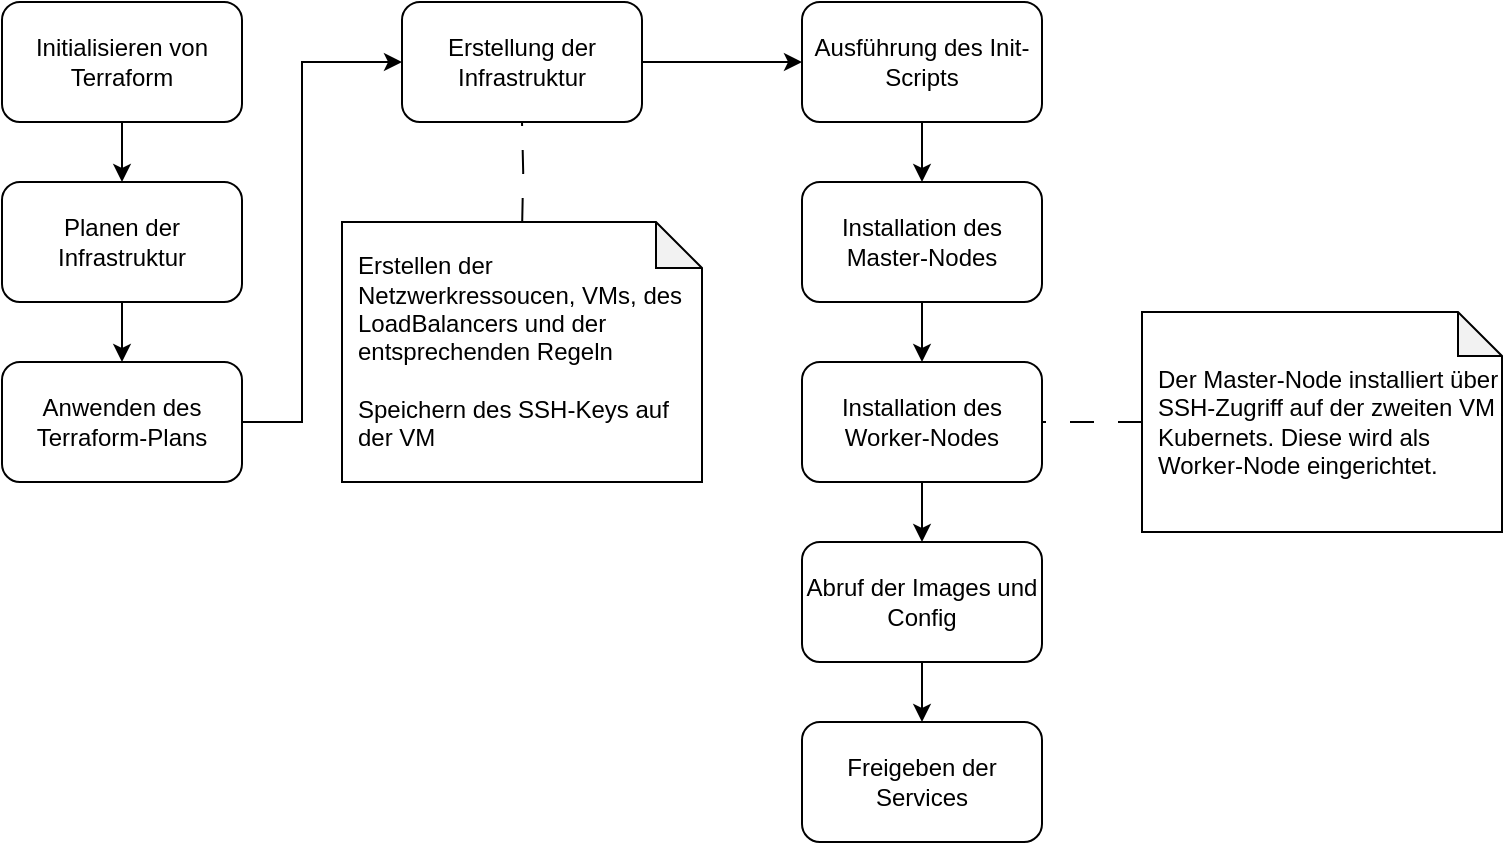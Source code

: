 <mxfile version="24.6.3" type="onedrive">
  <diagram id="TfrmX3SfW7hvZv9Lq_rZ" name="Seite-1">
    <mxGraphModel grid="1" page="1" gridSize="10" guides="1" tooltips="1" connect="1" arrows="1" fold="1" pageScale="1" pageWidth="827" pageHeight="1169" math="0" shadow="0">
      <root>
        <mxCell id="0" />
        <mxCell id="1" parent="0" />
        <mxCell id="yc7V_O8TTnxGh_EpQG0f-12" style="edgeStyle=orthogonalEdgeStyle;rounded=0;orthogonalLoop=1;jettySize=auto;html=1;" edge="1" parent="1" source="yc7V_O8TTnxGh_EpQG0f-1" target="yc7V_O8TTnxGh_EpQG0f-10">
          <mxGeometry relative="1" as="geometry" />
        </mxCell>
        <mxCell id="yc7V_O8TTnxGh_EpQG0f-1" value="Initialisieren von Terraform" style="rounded=1;whiteSpace=wrap;html=1;" vertex="1" parent="1">
          <mxGeometry x="120" y="40" width="120" height="60" as="geometry" />
        </mxCell>
        <mxCell id="yc7V_O8TTnxGh_EpQG0f-19" style="edgeStyle=orthogonalEdgeStyle;rounded=0;orthogonalLoop=1;jettySize=auto;html=1;" edge="1" parent="1" source="yc7V_O8TTnxGh_EpQG0f-2" target="yc7V_O8TTnxGh_EpQG0f-9">
          <mxGeometry relative="1" as="geometry" />
        </mxCell>
        <mxCell id="yc7V_O8TTnxGh_EpQG0f-2" value="Abruf der Images und Config" style="rounded=1;whiteSpace=wrap;html=1;" vertex="1" parent="1">
          <mxGeometry x="520" y="310" width="120" height="60" as="geometry" />
        </mxCell>
        <mxCell id="yc7V_O8TTnxGh_EpQG0f-15" style="edgeStyle=orthogonalEdgeStyle;rounded=0;orthogonalLoop=1;jettySize=auto;html=1;" edge="1" parent="1" source="yc7V_O8TTnxGh_EpQG0f-3" target="yc7V_O8TTnxGh_EpQG0f-7">
          <mxGeometry relative="1" as="geometry">
            <mxPoint x="730" y="70" as="targetPoint" />
          </mxGeometry>
        </mxCell>
        <mxCell id="yc7V_O8TTnxGh_EpQG0f-3" value="Ausführung des Init-Scripts" style="rounded=1;whiteSpace=wrap;html=1;" vertex="1" parent="1">
          <mxGeometry x="520" y="40" width="120" height="60" as="geometry" />
        </mxCell>
        <mxCell id="yc7V_O8TTnxGh_EpQG0f-17" style="edgeStyle=orthogonalEdgeStyle;rounded=0;orthogonalLoop=1;jettySize=auto;html=1;" edge="1" parent="1" source="yc7V_O8TTnxGh_EpQG0f-7" target="yc7V_O8TTnxGh_EpQG0f-8">
          <mxGeometry relative="1" as="geometry">
            <mxPoint x="840" y="235" as="targetPoint" />
          </mxGeometry>
        </mxCell>
        <mxCell id="yc7V_O8TTnxGh_EpQG0f-7" value="Installation des Master-Nodes" style="rounded=1;whiteSpace=wrap;html=1;" vertex="1" parent="1">
          <mxGeometry x="520" y="130" width="120" height="60" as="geometry" />
        </mxCell>
        <mxCell id="yc7V_O8TTnxGh_EpQG0f-18" style="edgeStyle=orthogonalEdgeStyle;rounded=0;orthogonalLoop=1;jettySize=auto;html=1;" edge="1" parent="1" source="yc7V_O8TTnxGh_EpQG0f-8" target="yc7V_O8TTnxGh_EpQG0f-2">
          <mxGeometry relative="1" as="geometry" />
        </mxCell>
        <mxCell id="yc7V_O8TTnxGh_EpQG0f-8" value="Installation des Worker-Nodes" style="rounded=1;whiteSpace=wrap;html=1;" vertex="1" parent="1">
          <mxGeometry x="520" y="220" width="120" height="60" as="geometry" />
        </mxCell>
        <mxCell id="yc7V_O8TTnxGh_EpQG0f-9" value="Freigeben der Services" style="rounded=1;whiteSpace=wrap;html=1;" vertex="1" parent="1">
          <mxGeometry x="520" y="400" width="120" height="60" as="geometry" />
        </mxCell>
        <mxCell id="yc7V_O8TTnxGh_EpQG0f-13" style="edgeStyle=orthogonalEdgeStyle;rounded=0;orthogonalLoop=1;jettySize=auto;html=1;" edge="1" parent="1" source="yc7V_O8TTnxGh_EpQG0f-10" target="yc7V_O8TTnxGh_EpQG0f-11">
          <mxGeometry relative="1" as="geometry" />
        </mxCell>
        <mxCell id="yc7V_O8TTnxGh_EpQG0f-10" value="Planen der Infrastruktur" style="rounded=1;whiteSpace=wrap;html=1;" vertex="1" parent="1">
          <mxGeometry x="120" y="130" width="120" height="60" as="geometry" />
        </mxCell>
        <mxCell id="yc7V_O8TTnxGh_EpQG0f-21" style="edgeStyle=orthogonalEdgeStyle;rounded=0;orthogonalLoop=1;jettySize=auto;html=1;" edge="1" parent="1" source="yc7V_O8TTnxGh_EpQG0f-11" target="yc7V_O8TTnxGh_EpQG0f-20">
          <mxGeometry relative="1" as="geometry">
            <Array as="points">
              <mxPoint x="270" y="250" />
              <mxPoint x="270" y="70" />
            </Array>
          </mxGeometry>
        </mxCell>
        <mxCell id="yc7V_O8TTnxGh_EpQG0f-11" value="Anwenden des Terraform-Plans" style="rounded=1;whiteSpace=wrap;html=1;" vertex="1" parent="1">
          <mxGeometry x="120" y="220" width="120" height="60" as="geometry" />
        </mxCell>
        <mxCell id="yc7V_O8TTnxGh_EpQG0f-22" style="edgeStyle=orthogonalEdgeStyle;rounded=0;orthogonalLoop=1;jettySize=auto;html=1;" edge="1" parent="1" source="yc7V_O8TTnxGh_EpQG0f-20" target="yc7V_O8TTnxGh_EpQG0f-3">
          <mxGeometry relative="1" as="geometry" />
        </mxCell>
        <mxCell id="yc7V_O8TTnxGh_EpQG0f-20" value="Erstellung der Infrastruktur" style="rounded=1;whiteSpace=wrap;html=1;" vertex="1" parent="1">
          <mxGeometry x="320" y="40" width="120" height="60" as="geometry" />
        </mxCell>
        <mxCell id="yc7V_O8TTnxGh_EpQG0f-26" style="edgeStyle=orthogonalEdgeStyle;rounded=0;orthogonalLoop=1;jettySize=auto;html=1;dashed=1;dashPattern=12 12;endArrow=none;endFill=0;" edge="1" parent="1" target="yc7V_O8TTnxGh_EpQG0f-20">
          <mxGeometry relative="1" as="geometry">
            <mxPoint x="380.1" y="150" as="sourcePoint" />
          </mxGeometry>
        </mxCell>
        <mxCell id="yc7V_O8TTnxGh_EpQG0f-23" value="&lt;div&gt;Erstellen der Netzwerkressoucen, VMs, des LoadBalancers und der entsprechenden Regeln&lt;/div&gt;&lt;div&gt;&lt;br&gt;&lt;/div&gt;&lt;div&gt;Speichern des SSH-Keys auf der VM&lt;/div&gt;" style="shape=note;whiteSpace=wrap;html=1;backgroundOutline=1;darkOpacity=0.05;size=23;align=left;spacingTop=0;spacingLeft=6;strokeColor=default;verticalAlign=middle;fontFamily=Helvetica;fontSize=12;fontColor=default;fillColor=default;" vertex="1" parent="1">
          <mxGeometry x="290" y="150" width="180" height="130" as="geometry" />
        </mxCell>
        <mxCell id="yc7V_O8TTnxGh_EpQG0f-28" style="edgeStyle=orthogonalEdgeStyle;rounded=0;orthogonalLoop=1;jettySize=auto;html=1;endArrow=none;endFill=0;dashed=1;dashPattern=12 12;" edge="1" parent="1" source="yc7V_O8TTnxGh_EpQG0f-27" target="yc7V_O8TTnxGh_EpQG0f-8">
          <mxGeometry relative="1" as="geometry" />
        </mxCell>
        <mxCell id="yc7V_O8TTnxGh_EpQG0f-27" value="Der Master-Node installiert über SSH-Zugriff auf der zweiten VM Kubernets. Diese wird als Worker-Node eingerichtet." style="shape=note;whiteSpace=wrap;html=1;backgroundOutline=1;darkOpacity=0.05;align=left;spacingLeft=6;strokeColor=default;verticalAlign=middle;fontFamily=Helvetica;fontSize=12;fontColor=default;fillColor=default;size=22;" vertex="1" parent="1">
          <mxGeometry x="690" y="195" width="180" height="110" as="geometry" />
        </mxCell>
      </root>
    </mxGraphModel>
  </diagram>
</mxfile>
